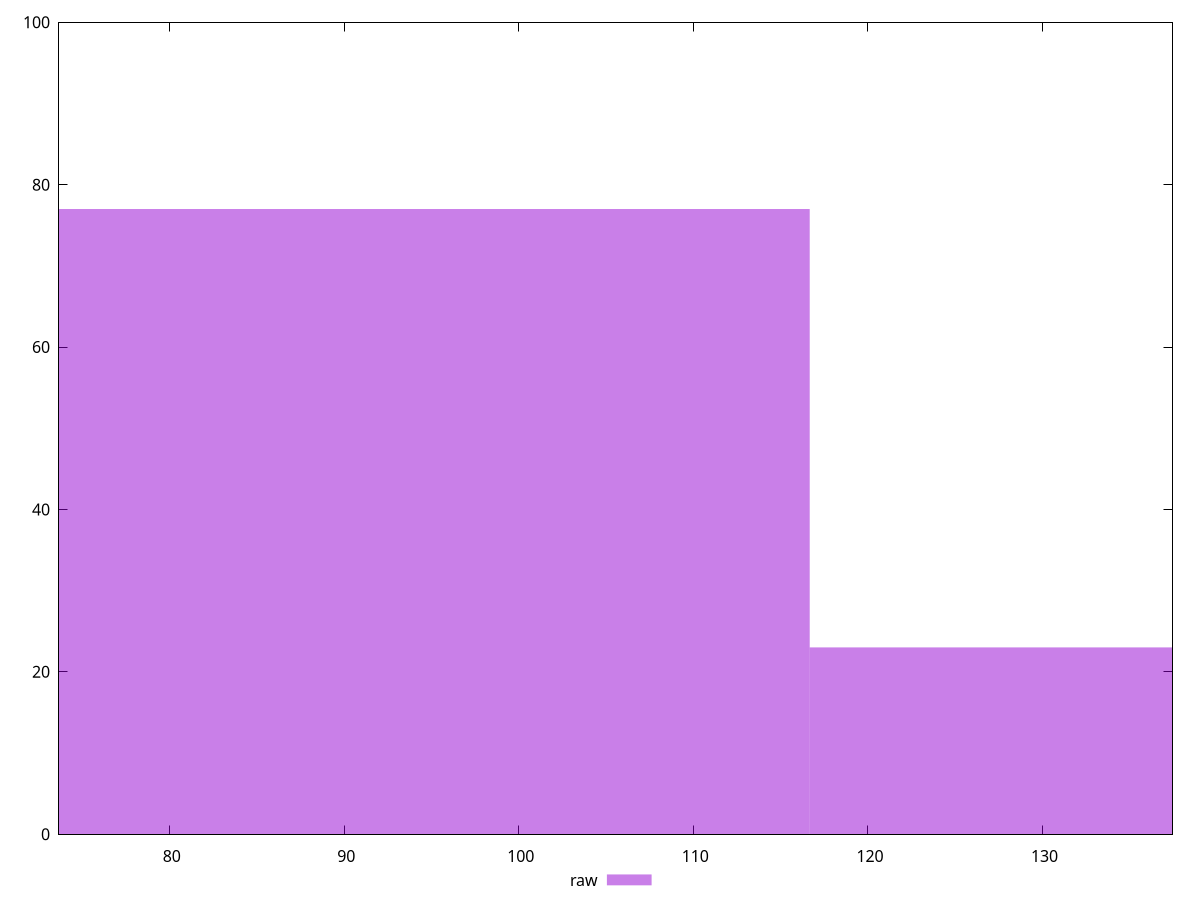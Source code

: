 reset

$raw <<EOF
93.33346999058078 77
140.00020498587116 23
EOF

set key outside below
set boxwidth 46.66673499529039
set xrange [73.653:137.453]
set yrange [0:100]
set trange [0:100]
set style fill transparent solid 0.5 noborder
set terminal svg size 640, 490 enhanced background rgb 'white'
set output "reports/report_00033_2021-03-01T14-23-16.841Z/server-response-time/samples/astro-inner/raw/histogram.svg"

plot $raw title "raw" with boxes

reset
